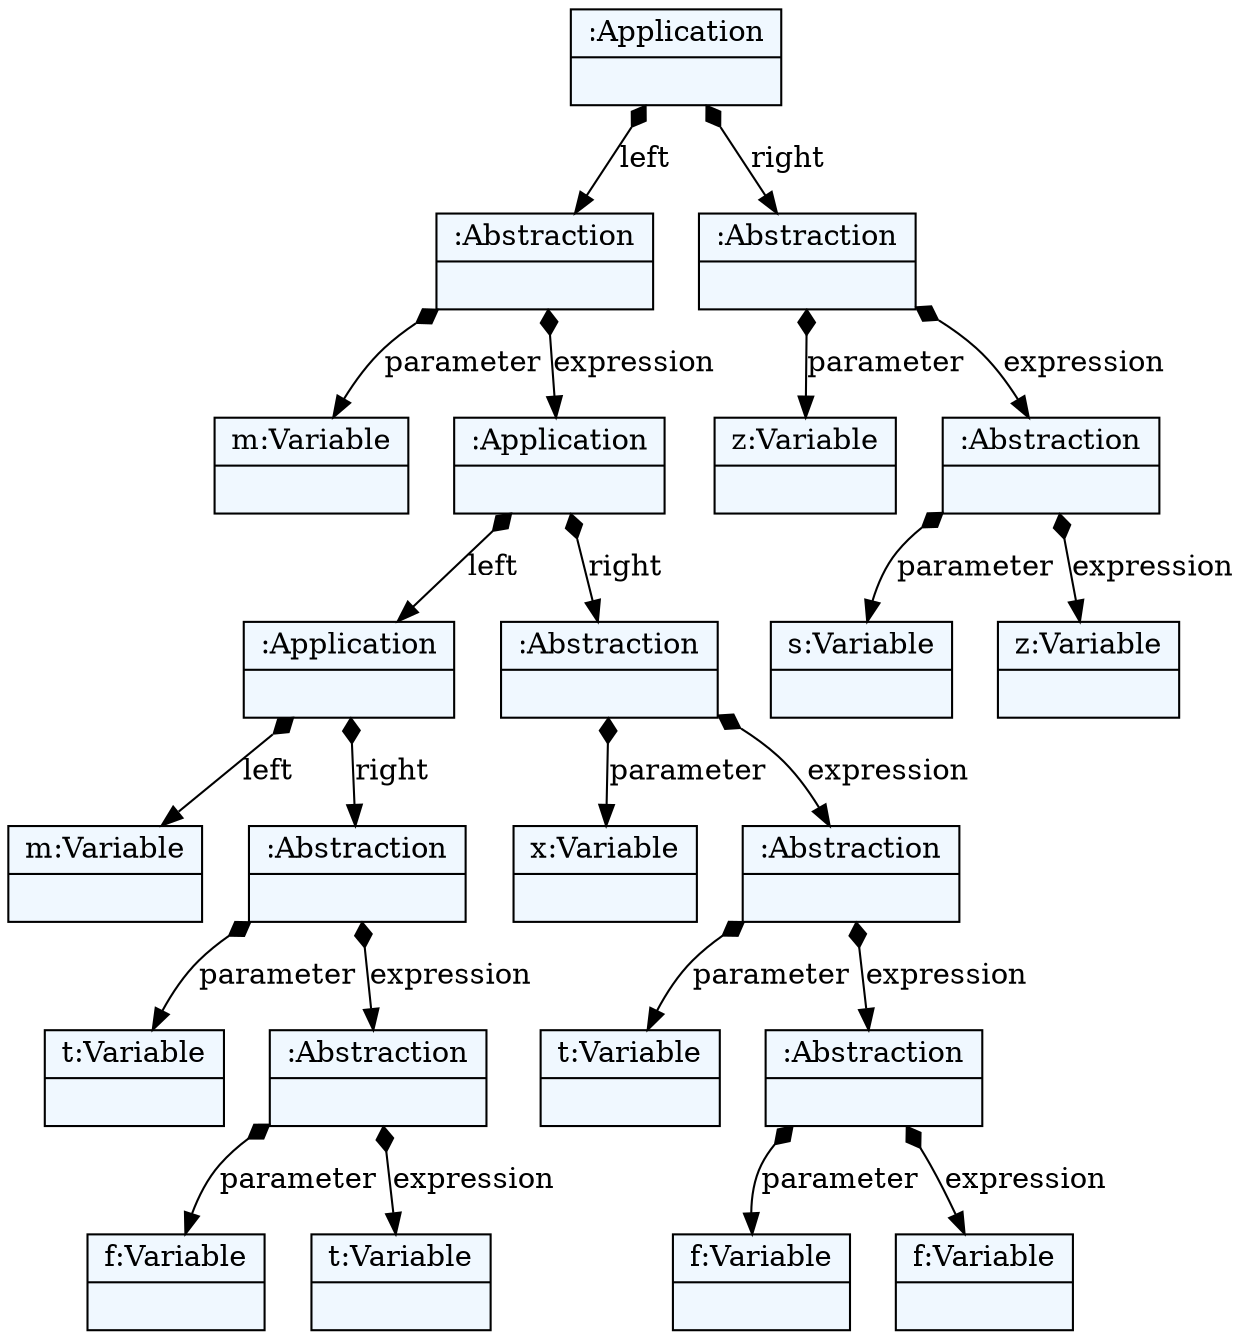 
    digraph textX {
    fontname = "Bitstream Vera Sans"
    fontsize = 8
    node[
        shape=record,
        style=filled,
        fillcolor=aliceblue
    ]
    nodesep = 0.3
    edge[dir=black,arrowtail=empty]


2128885328304 -> 2128885328256 [label="left" arrowtail=diamond dir=both]
2128885328256 -> 2128885328496 [label="parameter" arrowtail=diamond dir=both]
2128885328496[label="{m:Variable|}"]
2128885328256 -> 2128885328544 [label="expression" arrowtail=diamond dir=both]
2128885328544 -> 2128885328640 [label="left" arrowtail=diamond dir=both]
2128885328640 -> 2128885070096 [label="left" arrowtail=diamond dir=both]
2128885070096[label="{m:Variable|}"]
2128885328640 -> 2128885066256 [label="right" arrowtail=diamond dir=both]
2128885066256 -> 2128885324608 [label="parameter" arrowtail=diamond dir=both]
2128885324608[label="{t:Variable|}"]
2128885066256 -> 2128885327488 [label="expression" arrowtail=diamond dir=both]
2128885327488 -> 2128885326336 [label="parameter" arrowtail=diamond dir=both]
2128885326336[label="{f:Variable|}"]
2128885327488 -> 2128885326048 [label="expression" arrowtail=diamond dir=both]
2128885326048[label="{t:Variable|}"]
2128885327488[label="{:Abstraction|}"]
2128885066256[label="{:Abstraction|}"]
2128885328640[label="{:Application|}"]
2128885328544 -> 2128885251760 [label="right" arrowtail=diamond dir=both]
2128885251760 -> 2128885327440 [label="parameter" arrowtail=diamond dir=both]
2128885327440[label="{x:Variable|}"]
2128885251760 -> 2128885325376 [label="expression" arrowtail=diamond dir=both]
2128885325376 -> 2128885325040 [label="parameter" arrowtail=diamond dir=both]
2128885325040[label="{t:Variable|}"]
2128885325376 -> 2128885327392 [label="expression" arrowtail=diamond dir=both]
2128885327392 -> 2128885327344 [label="parameter" arrowtail=diamond dir=both]
2128885327344[label="{f:Variable|}"]
2128885327392 -> 2128885327296 [label="expression" arrowtail=diamond dir=both]
2128885327296[label="{f:Variable|}"]
2128885327392[label="{:Abstraction|}"]
2128885325376[label="{:Abstraction|}"]
2128885251760[label="{:Abstraction|}"]
2128885328544[label="{:Application|}"]
2128885328256[label="{:Abstraction|}"]
2128885328304 -> 2128885328448 [label="right" arrowtail=diamond dir=both]
2128885328448 -> 2128885327008 [label="parameter" arrowtail=diamond dir=both]
2128885327008[label="{z:Variable|}"]
2128885328448 -> 2128885324368 [label="expression" arrowtail=diamond dir=both]
2128885324368 -> 2128885327248 [label="parameter" arrowtail=diamond dir=both]
2128885327248[label="{s:Variable|}"]
2128885324368 -> 2128885327200 [label="expression" arrowtail=diamond dir=both]
2128885327200[label="{z:Variable|}"]
2128885324368[label="{:Abstraction|}"]
2128885328448[label="{:Abstraction|}"]
2128885328304[label="{:Application|}"]

}

